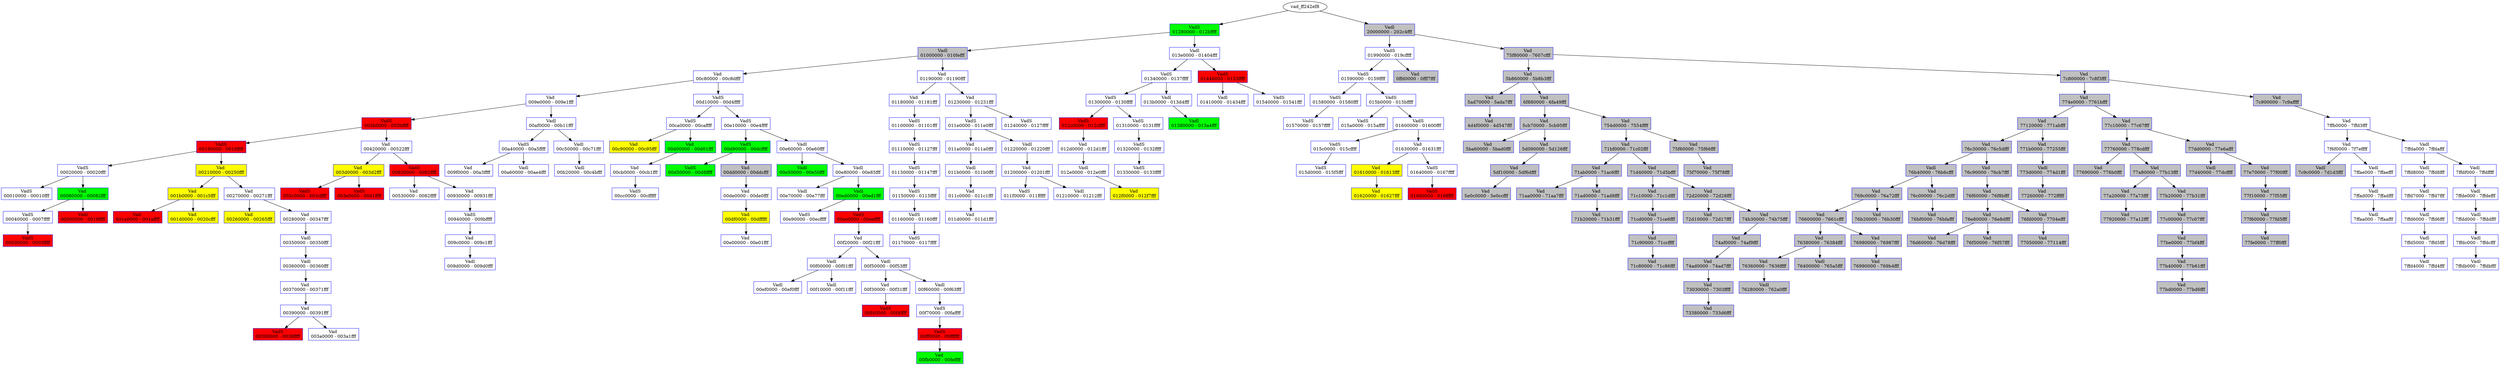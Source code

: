 /* Pid:   1724 */
digraph processtree {
graph [rankdir = "TB"];
vad_ff242ef8 -> vad_ff3701a8
vad_ff3701a8 [label = "{ VadS\n01280000 - 012bffff }"shape = "record" color = "blue" style = "filled" fillcolor = "green"];
vad_ff3701a8 -> vad_ff25bcf8
vad_ff25bcf8 [label = "{ Vadl\n01000000 - 010fefff }"shape = "record" color = "blue" style = "filled" fillcolor = "gray"];
vad_ff25bcf8 -> vad_ff394218
vad_ff394218 [label = "{ Vad \n00c80000 - 00c8dfff }"shape = "record" color = "blue" style = "filled" fillcolor = "white"];
vad_ff394218 -> vad_ff220840
vad_ff220840 [label = "{ Vad \n009e0000 - 009e1fff }"shape = "record" color = "blue" style = "filled" fillcolor = "white"];
vad_ff220840 -> vad_ff2286c8
vad_ff2286c8 [label = "{ VadS\n003b0000 - 003bffff }"shape = "record" color = "blue" style = "filled" fillcolor = "red"];
vad_ff2286c8 -> vad_ff277d88
vad_ff277d88 [label = "{ VadS\n00190000 - 0019ffff }"shape = "record" color = "blue" style = "filled" fillcolor = "red"];
vad_ff277d88 -> vad_ff1493f0
vad_ff1493f0 [label = "{ VadS\n00020000 - 00020fff }"shape = "record" color = "blue" style = "filled" fillcolor = "white"];
vad_ff1493f0 -> vad_ff1e7860
vad_ff1e7860 [label = "{ VadS\n00010000 - 00010fff }"shape = "record" color = "blue" style = "filled" fillcolor = "white"];
vad_ff1493f0 -> vad_80ffeea0
vad_80ffeea0 [label = "{ Vad \n00080000 - 00082fff }"shape = "record" color = "blue" style = "filled" fillcolor = "green"];
vad_80ffeea0 -> vad_ff39c1e8
vad_ff39c1e8 [label = "{ VadS\n00040000 - 0007ffff }"shape = "record" color = "blue" style = "filled" fillcolor = "white"];
vad_ff39c1e8 -> vad_ff14a040
vad_ff14a040 [label = "{ VadS\n00030000 - 0003ffff }"shape = "record" color = "blue" style = "filled" fillcolor = "red"];
vad_80ffeea0 -> vad_ff2816f0
vad_ff2816f0 [label = "{ Vadl\n00090000 - 0018ffff }"shape = "record" color = "blue" style = "filled" fillcolor = "red"];
vad_ff277d88 -> vad_80f077b8
vad_80f077b8 [label = "{ Vad \n00210000 - 00250fff }"shape = "record" color = "blue" style = "filled" fillcolor = "yellow"];
vad_80f077b8 -> vad_ff1db5c0
vad_ff1db5c0 [label = "{ Vad \n001b0000 - 001c5fff }"shape = "record" color = "blue" style = "filled" fillcolor = "yellow"];
vad_ff1db5c0 -> vad_ff1344e0
vad_ff1344e0 [label = "{ Vad \n001a0000 - 001affff }"shape = "record" color = "blue" style = "filled" fillcolor = "red"];
vad_ff1db5c0 -> vad_ff23fb80
vad_ff23fb80 [label = "{ Vad \n001d0000 - 0020cfff }"shape = "record" color = "blue" style = "filled" fillcolor = "yellow"];
vad_80f077b8 -> vad_ff13a818
vad_ff13a818 [label = "{ Vad \n00270000 - 00271fff }"shape = "record" color = "blue" style = "filled" fillcolor = "white"];
vad_ff13a818 -> vad_ff3925a0
vad_ff3925a0 [label = "{ Vad \n00260000 - 00265fff }"shape = "record" color = "blue" style = "filled" fillcolor = "yellow"];
vad_ff13a818 -> vad_80fbb268
vad_80fbb268 [label = "{ Vad \n00280000 - 00347fff }"shape = "record" color = "blue" style = "filled" fillcolor = "white"];
vad_80fbb268 -> vad_ff24a4f0
vad_ff24a4f0 [label = "{ Vadl\n00350000 - 00350fff }"shape = "record" color = "blue" style = "filled" fillcolor = "white"];
vad_ff24a4f0 -> vad_ff91d5a0
vad_ff91d5a0 [label = "{ Vadl\n00360000 - 00360fff }"shape = "record" color = "blue" style = "filled" fillcolor = "white"];
vad_ff91d5a0 -> vad_80f09548
vad_80f09548 [label = "{ Vad \n00370000 - 00371fff }"shape = "record" color = "blue" style = "filled" fillcolor = "white"];
vad_80f09548 -> vad_ff221068
vad_ff221068 [label = "{ Vad \n00390000 - 00391fff }"shape = "record" color = "blue" style = "filled" fillcolor = "white"];
vad_ff221068 -> vad_ff1f5c68
vad_ff1f5c68 [label = "{ VadS\n00380000 - 0038ffff }"shape = "record" color = "blue" style = "filled" fillcolor = "red"];
vad_ff221068 -> vad_ff3a90a8
vad_ff3a90a8 [label = "{ Vad \n003a0000 - 003a1fff }"shape = "record" color = "blue" style = "filled" fillcolor = "white"];
vad_ff2286c8 -> vad_ff25f4a8
vad_ff25f4a8 [label = "{ Vad \n00420000 - 00522fff }"shape = "record" color = "blue" style = "filled" fillcolor = "white"];
vad_ff25f4a8 -> vad_ff150288
vad_ff150288 [label = "{ Vad \n003d0000 - 003d2fff }"shape = "record" color = "blue" style = "filled" fillcolor = "yellow"];
vad_ff150288 -> vad_ff2286a8
vad_ff2286a8 [label = "{ VadS\n003c0000 - 003cffff }"shape = "record" color = "blue" style = "filled" fillcolor = "red"];
vad_ff150288 -> vad_ff1f5c88
vad_ff1f5c88 [label = "{ VadS\n003e0000 - 0041ffff }"shape = "record" color = "blue" style = "filled" fillcolor = "red"];
vad_ff25f4a8 -> vad_ff26fda0
vad_ff26fda0 [label = "{ VadS\n00830000 - 0092ffff }"shape = "record" color = "blue" style = "filled" fillcolor = "red"];
vad_ff26fda0 -> vad_ff139350
vad_ff139350 [label = "{ Vad \n00530000 - 0082ffff }"shape = "record" color = "blue" style = "filled" fillcolor = "white"];
vad_ff26fda0 -> vad_ff272640
vad_ff272640 [label = "{ Vad \n00930000 - 00931fff }"shape = "record" color = "blue" style = "filled" fillcolor = "white"];
vad_ff272640 -> vad_ff26fd80
vad_ff26fd80 [label = "{ VadS\n00940000 - 009bffff }"shape = "record" color = "blue" style = "filled" fillcolor = "white"];
vad_ff26fd80 -> vad_ff233c00
vad_ff233c00 [label = "{ Vad \n009c0000 - 009c1fff }"shape = "record" color = "blue" style = "filled" fillcolor = "white"];
vad_ff233c00 -> vad_81026fc8
vad_81026fc8 [label = "{ Vadl\n009d0000 - 009d0fff }"shape = "record" color = "blue" style = "filled" fillcolor = "white"];
vad_ff220840 -> vad_ff370670
vad_ff370670 [label = "{ Vadl\n00af0000 - 00b11fff }"shape = "record" color = "blue" style = "filled" fillcolor = "white"];
vad_ff370670 -> vad_ff157180
vad_ff157180 [label = "{ VadS\n00a40000 - 00a5ffff }"shape = "record" color = "blue" style = "filled" fillcolor = "white"];
vad_ff157180 -> vad_ff3aa0b0
vad_ff3aa0b0 [label = "{ Vad \n009f0000 - 00a3ffff }"shape = "record" color = "blue" style = "filled" fillcolor = "white"];
vad_ff157180 -> vad_80fa8208
vad_80fa8208 [label = "{ Vadl\n00a60000 - 00ae4fff }"shape = "record" color = "blue" style = "filled" fillcolor = "white"];
vad_ff370670 -> vad_ff3ae1f8
vad_ff3ae1f8 [label = "{ Vadl\n00c50000 - 00c71fff }"shape = "record" color = "blue" style = "filled" fillcolor = "white"];
vad_ff3ae1f8 -> vad_ff23a220
vad_ff23a220 [label = "{ Vadl\n00b20000 - 00c4bfff }"shape = "record" color = "blue" style = "filled" fillcolor = "white"];
vad_ff394218 -> vad_ff2a3ae8
vad_ff2a3ae8 [label = "{ VadS\n00d10000 - 00d4ffff }"shape = "record" color = "blue" style = "filled" fillcolor = "white"];
vad_ff2a3ae8 -> vad_80fbe0f0
vad_80fbe0f0 [label = "{ VadS\n00ca0000 - 00caffff }"shape = "record" color = "blue" style = "filled" fillcolor = "white"];
vad_80fbe0f0 -> vad_ff264548
vad_ff264548 [label = "{ Vad \n00c90000 - 00c95fff }"shape = "record" color = "blue" style = "filled" fillcolor = "yellow"];
vad_80fbe0f0 -> vad_ff208848
vad_ff208848 [label = "{ Vad \n00d00000 - 00d01fff }"shape = "record" color = "blue" style = "filled" fillcolor = "green"];
vad_ff208848 -> vad_ff221208
vad_ff221208 [label = "{ Vad \n00cb0000 - 00cb1fff }"shape = "record" color = "blue" style = "filled" fillcolor = "white"];
vad_ff221208 -> vad_ff161c28
vad_ff161c28 [label = "{ VadS\n00cc0000 - 00cfffff }"shape = "record" color = "blue" style = "filled" fillcolor = "white"];
vad_ff2a3ae8 -> vad_81022f48
vad_81022f48 [label = "{ VadS\n00e10000 - 00e4ffff }"shape = "record" color = "blue" style = "filled" fillcolor = "white"];
vad_81022f48 -> vad_81022f28
vad_81022f28 [label = "{ VadS\n00d90000 - 00dcffff }"shape = "record" color = "blue" style = "filled" fillcolor = "green"];
vad_81022f28 -> vad_ff1fb390
vad_ff1fb390 [label = "{ VadS\n00d50000 - 00d8ffff }"shape = "record" color = "blue" style = "filled" fillcolor = "green"];
vad_81022f28 -> vad_80f4e0d0
vad_80f4e0d0 [label = "{ Vad \n00dd0000 - 00ddcfff }"shape = "record" color = "blue" style = "filled" fillcolor = "gray"];
vad_80f4e0d0 -> vad_ff20ba88
vad_ff20ba88 [label = "{ Vad \n00de0000 - 00de0fff }"shape = "record" color = "blue" style = "filled" fillcolor = "white"];
vad_ff20ba88 -> vad_ff23e008
vad_ff23e008 [label = "{ Vad \n00df0000 - 00dfffff }"shape = "record" color = "blue" style = "filled" fillcolor = "yellow"];
vad_ff23e008 -> vad_80f97198
vad_80f97198 [label = "{ Vad \n00e00000 - 00e01fff }"shape = "record" color = "blue" style = "filled" fillcolor = "white"];
vad_81022f48 -> vad_ff25d738
vad_ff25d738 [label = "{ Vadl\n00e60000 - 00e60fff }"shape = "record" color = "blue" style = "filled" fillcolor = "white"];
vad_ff25d738 -> vad_ff247640
vad_ff247640 [label = "{ Vadl\n00e50000 - 00e50fff }"shape = "record" color = "blue" style = "filled" fillcolor = "green"];
vad_ff25d738 -> vad_ff256310
vad_ff256310 [label = "{ Vadl\n00e80000 - 00e85fff }"shape = "record" color = "blue" style = "filled" fillcolor = "white"];
vad_ff256310 -> vad_ff264a68
vad_ff264a68 [label = "{ Vadl\n00e70000 - 00e77fff }"shape = "record" color = "blue" style = "filled" fillcolor = "white"];
vad_ff256310 -> vad_ff2228f8
vad_ff2228f8 [label = "{ Vadl\n00ed0000 - 00ed1fff }"shape = "record" color = "blue" style = "filled" fillcolor = "green"];
vad_ff2228f8 -> vad_80ffdc20
vad_80ffdc20 [label = "{ VadS\n00e90000 - 00ecffff }"shape = "record" color = "blue" style = "filled" fillcolor = "white"];
vad_ff2228f8 -> vad_80fd2c98
vad_80fd2c98 [label = "{ VadS\n00ee0000 - 00eeffff }"shape = "record" color = "blue" style = "filled" fillcolor = "red"];
vad_80fd2c98 -> vad_ff23b3b0
vad_ff23b3b0 [label = "{ Vad \n00f20000 - 00f21fff }"shape = "record" color = "blue" style = "filled" fillcolor = "white"];
vad_ff23b3b0 -> vad_ff377d20
vad_ff377d20 [label = "{ Vadl\n00f00000 - 00f01fff }"shape = "record" color = "blue" style = "filled" fillcolor = "white"];
vad_ff377d20 -> vad_80f5fe38
vad_80f5fe38 [label = "{ Vadl\n00ef0000 - 00ef0fff }"shape = "record" color = "blue" style = "filled" fillcolor = "white"];
vad_ff377d20 -> vad_80f072e8
vad_80f072e8 [label = "{ Vadl\n00f10000 - 00f11fff }"shape = "record" color = "blue" style = "filled" fillcolor = "white"];
vad_ff23b3b0 -> vad_ff27cc78
vad_ff27cc78 [label = "{ Vadl\n00f50000 - 00f53fff }"shape = "record" color = "blue" style = "filled" fillcolor = "white"];
vad_ff27cc78 -> vad_ff224570
vad_ff224570 [label = "{ Vad \n00f30000 - 00f31fff }"shape = "record" color = "blue" style = "filled" fillcolor = "white"];
vad_ff224570 -> vad_ff274098
vad_ff274098 [label = "{ VadS\n00f40000 - 00f4ffff }"shape = "record" color = "blue" style = "filled" fillcolor = "red"];
vad_ff27cc78 -> vad_ff2722a8
vad_ff2722a8 [label = "{ Vadl\n00f60000 - 00f63fff }"shape = "record" color = "blue" style = "filled" fillcolor = "white"];
vad_ff2722a8 -> vad_ff22b938
vad_ff22b938 [label = "{ VadS\n00f70000 - 00faffff }"shape = "record" color = "blue" style = "filled" fillcolor = "white"];
vad_ff22b938 -> vad_80faa840
vad_80faa840 [label = "{ VadS\n00ff0000 - 00ffffff }"shape = "record" color = "blue" style = "filled" fillcolor = "red"];
vad_80faa840 -> vad_ff13bc20
vad_ff13bc20 [label = "{ Vad \n00fb0000 - 00feffff }"shape = "record" color = "blue" style = "filled" fillcolor = "green"];
vad_ff25bcf8 -> vad_ff392600
vad_ff392600 [label = "{ Vad \n01190000 - 01190fff }"shape = "record" color = "blue" style = "filled" fillcolor = "white"];
vad_ff392600 -> vad_ff226748
vad_ff226748 [label = "{ Vad \n01180000 - 01181fff }"shape = "record" color = "blue" style = "filled" fillcolor = "white"];
vad_ff226748 -> vad_ff2244e0
vad_ff2244e0 [label = "{ VadS\n01100000 - 01101fff }"shape = "record" color = "blue" style = "filled" fillcolor = "white"];
vad_ff2244e0 -> vad_ff121b68
vad_ff121b68 [label = "{ VadS\n01110000 - 01127fff }"shape = "record" color = "blue" style = "filled" fillcolor = "white"];
vad_ff121b68 -> vad_80f9d1d8
vad_80f9d1d8 [label = "{ VadS\n01130000 - 01147fff }"shape = "record" color = "blue" style = "filled" fillcolor = "white"];
vad_80f9d1d8 -> vad_80f000a8
vad_80f000a8 [label = "{ VadS\n01150000 - 0115ffff }"shape = "record" color = "blue" style = "filled" fillcolor = "white"];
vad_80f000a8 -> vad_80ff7c08
vad_80ff7c08 [label = "{ VadS\n01160000 - 01160fff }"shape = "record" color = "blue" style = "filled" fillcolor = "white"];
vad_80ff7c08 -> vad_80f00ea8
vad_80f00ea8 [label = "{ VadS\n01170000 - 0117ffff }"shape = "record" color = "blue" style = "filled" fillcolor = "white"];
vad_ff392600 -> vad_ff136b28
vad_ff136b28 [label = "{ Vad \n01230000 - 01231fff }"shape = "record" color = "blue" style = "filled" fillcolor = "white"];
vad_ff136b28 -> vad_ff3b7070
vad_ff3b7070 [label = "{ VadS\n011e0000 - 011e0fff }"shape = "record" color = "blue" style = "filled" fillcolor = "white"];
vad_ff3b7070 -> vad_ff29bb98
vad_ff29bb98 [label = "{ Vad \n011a0000 - 011a0fff }"shape = "record" color = "blue" style = "filled" fillcolor = "white"];
vad_ff29bb98 -> vad_ff212a18
vad_ff212a18 [label = "{ Vadl\n011b0000 - 011b0fff }"shape = "record" color = "blue" style = "filled" fillcolor = "white"];
vad_ff212a18 -> vad_80f16178
vad_80f16178 [label = "{ Vad \n011c0000 - 011c1fff }"shape = "record" color = "blue" style = "filled" fillcolor = "white"];
vad_80f16178 -> vad_80f99158
vad_80f99158 [label = "{ Vad \n011d0000 - 011d1fff }"shape = "record" color = "blue" style = "filled" fillcolor = "white"];
vad_ff3b7070 -> vad_ff272878
vad_ff272878 [label = "{ Vadl\n01220000 - 01220fff }"shape = "record" color = "blue" style = "filled" fillcolor = "white"];
vad_ff272878 -> vad_80fe3248
vad_80fe3248 [label = "{ Vad \n01200000 - 01201fff }"shape = "record" color = "blue" style = "filled" fillcolor = "white"];
vad_80fe3248 -> vad_80fbe978
vad_80fbe978 [label = "{ VadS\n011f0000 - 011fffff }"shape = "record" color = "blue" style = "filled" fillcolor = "white"];
vad_80fe3248 -> vad_80f1aee8
vad_80f1aee8 [label = "{ Vadl\n01210000 - 01212fff }"shape = "record" color = "blue" style = "filled" fillcolor = "white"];
vad_ff136b28 -> vad_ff36b108
vad_ff36b108 [label = "{ VadS\n01240000 - 0127ffff }"shape = "record" color = "blue" style = "filled" fillcolor = "white"];
vad_ff3701a8 -> vad_80fba540
vad_80fba540 [label = "{ Vadl\n013e0000 - 01404fff }"shape = "record" color = "blue" style = "filled" fillcolor = "white"];
vad_80fba540 -> vad_80ffda08
vad_80ffda08 [label = "{ VadS\n01340000 - 0137ffff }"shape = "record" color = "blue" style = "filled" fillcolor = "white"];
vad_80ffda08 -> vad_ff3971a8
vad_ff3971a8 [label = "{ VadS\n01300000 - 0130ffff }"shape = "record" color = "blue" style = "filled" fillcolor = "white"];
vad_ff3971a8 -> vad_80fdd1b0
vad_80fdd1b0 [label = "{ VadS\n012c0000 - 012cffff }"shape = "record" color = "blue" style = "filled" fillcolor = "red"];
vad_80fdd1b0 -> vad_ff385e48
vad_ff385e48 [label = "{ Vad \n012d0000 - 012d1fff }"shape = "record" color = "blue" style = "filled" fillcolor = "white"];
vad_ff385e48 -> vad_ff3a51a8
vad_ff3a51a8 [label = "{ Vadl\n012e0000 - 012e0fff }"shape = "record" color = "blue" style = "filled" fillcolor = "white"];
vad_ff3a51a8 -> vad_ff2816c0
vad_ff2816c0 [label = "{ Vad \n012f0000 - 012f7fff }"shape = "record" color = "blue" style = "filled" fillcolor = "yellow"];
vad_ff3971a8 -> vad_ff224480
vad_ff224480 [label = "{ VadS\n01310000 - 0131ffff }"shape = "record" color = "blue" style = "filled" fillcolor = "white"];
vad_ff224480 -> vad_8105a250
vad_8105a250 [label = "{ VadS\n01320000 - 0132ffff }"shape = "record" color = "blue" style = "filled" fillcolor = "white"];
vad_8105a250 -> vad_ff157f38
vad_ff157f38 [label = "{ VadS\n01330000 - 0133ffff }"shape = "record" color = "blue" style = "filled" fillcolor = "white"];
vad_80ffda08 -> vad_ff2682f0
vad_ff2682f0 [label = "{ Vadl\n013b0000 - 013d4fff }"shape = "record" color = "blue" style = "filled" fillcolor = "white"];
vad_ff2682f0 -> vad_ff2682b0
vad_ff2682b0 [label = "{ Vadl\n01380000 - 013a4fff }"shape = "record" color = "blue" style = "filled" fillcolor = "green"];
vad_80fba540 -> vad_80f71dd0
vad_80f71dd0 [label = "{ VadS\n01440000 - 0153ffff }"shape = "record" color = "blue" style = "filled" fillcolor = "red"];
vad_80f71dd0 -> vad_ff272838
vad_ff272838 [label = "{ Vadl\n01410000 - 01434fff }"shape = "record" color = "blue" style = "filled" fillcolor = "white"];
vad_80f71dd0 -> vad_ff2a6040
vad_ff2a6040 [label = "{ VadS\n01540000 - 01541fff }"shape = "record" color = "blue" style = "filled" fillcolor = "white"];
vad_ff242ef8 -> vad_ff25daf8
vad_ff25daf8 [label = "{ Vadl\n20000000 - 202c4fff }"shape = "record" color = "blue" style = "filled" fillcolor = "gray"];
vad_ff25daf8 -> vad_80f73b00
vad_80f73b00 [label = "{ VadS\n01990000 - 019cffff }"shape = "record" color = "blue" style = "filled" fillcolor = "white"];
vad_80f73b00 -> vad_80efe758
vad_80efe758 [label = "{ VadS\n01590000 - 0159ffff }"shape = "record" color = "blue" style = "filled" fillcolor = "white"];
vad_80efe758 -> vad_80f04a58
vad_80f04a58 [label = "{ VadS\n01580000 - 01580fff }"shape = "record" color = "blue" style = "filled" fillcolor = "white"];
vad_80f04a58 -> vad_80f28130
vad_80f28130 [label = "{ VadS\n01570000 - 0157ffff }"shape = "record" color = "blue" style = "filled" fillcolor = "white"];
vad_80efe758 -> vad_ff125440
vad_ff125440 [label = "{ VadS\n015b0000 - 015bffff }"shape = "record" color = "blue" style = "filled" fillcolor = "white"];
vad_ff125440 -> vad_81004ac0
vad_81004ac0 [label = "{ VadS\n015a0000 - 015affff }"shape = "record" color = "blue" style = "filled" fillcolor = "white"];
vad_ff125440 -> vad_ff38cad0
vad_ff38cad0 [label = "{ VadS\n01600000 - 01600fff }"shape = "record" color = "blue" style = "filled" fillcolor = "white"];
vad_ff38cad0 -> vad_ff399df0
vad_ff399df0 [label = "{ VadS\n015c0000 - 015cffff }"shape = "record" color = "blue" style = "filled" fillcolor = "white"];
vad_ff399df0 -> vad_80f607e8
vad_80f607e8 [label = "{ VadS\n015d0000 - 015f5fff }"shape = "record" color = "blue" style = "filled" fillcolor = "white"];
vad_ff38cad0 -> vad_ff286528
vad_ff286528 [label = "{ Vad \n01630000 - 01631fff }"shape = "record" color = "blue" style = "filled" fillcolor = "white"];
vad_ff286528 -> vad_80f61b38
vad_80f61b38 [label = "{ Vad \n01610000 - 01613fff }"shape = "record" color = "blue" style = "filled" fillcolor = "yellow"];
vad_80f61b38 -> vad_80f61b08
vad_80f61b08 [label = "{ Vad \n01620000 - 01627fff }"shape = "record" color = "blue" style = "filled" fillcolor = "yellow"];
vad_ff286528 -> vad_80f1a178
vad_80f1a178 [label = "{ VadS\n01640000 - 0167ffff }"shape = "record" color = "blue" style = "filled" fillcolor = "white"];
vad_80f1a178 -> vad_ff392840
vad_ff392840 [label = "{ VadS\n01680000 - 016fffff }"shape = "record" color = "blue" style = "filled" fillcolor = "red"];
vad_80f73b00 -> vad_80f61ad8
vad_80f61ad8 [label = "{ Vad \n0ffd0000 - 0fff7fff }"shape = "record" color = "blue" style = "filled" fillcolor = "gray"];
vad_ff25daf8 -> vad_80f02398
vad_80f02398 [label = "{ Vad \n75f80000 - 7607cfff }"shape = "record" color = "blue" style = "filled" fillcolor = "gray"];
vad_80f02398 -> vad_ff238548
vad_ff238548 [label = "{ Vad \n5b860000 - 5b8b3fff }"shape = "record" color = "blue" style = "filled" fillcolor = "gray"];
vad_ff238548 -> vad_ff3b08c0
vad_ff3b08c0 [label = "{ Vad \n5ad70000 - 5ada7fff }"shape = "record" color = "blue" style = "filled" fillcolor = "gray"];
vad_ff3b08c0 -> vad_80f98090
vad_80f98090 [label = "{ Vad \n4d4f0000 - 4d547fff }"shape = "record" color = "blue" style = "filled" fillcolor = "gray"];
vad_ff238548 -> vad_ff24d6e0
vad_ff24d6e0 [label = "{ Vad \n6f880000 - 6fa49fff }"shape = "record" color = "blue" style = "filled" fillcolor = "gray"];
vad_ff24d6e0 -> vad_ff150258
vad_ff150258 [label = "{ Vad \n5cb70000 - 5cb95fff }"shape = "record" color = "blue" style = "filled" fillcolor = "gray"];
vad_ff150258 -> vad_ff153188
vad_ff153188 [label = "{ Vad \n5ba60000 - 5bad0fff }"shape = "record" color = "blue" style = "filled" fillcolor = "gray"];
vad_ff150258 -> vad_ff23aa80
vad_ff23aa80 [label = "{ Vad \n5d090000 - 5d126fff }"shape = "record" color = "blue" style = "filled" fillcolor = "gray"];
vad_ff23aa80 -> vad_ff285d48
vad_ff285d48 [label = "{ Vad \n5df10000 - 5df6dfff }"shape = "record" color = "blue" style = "filled" fillcolor = "gray"];
vad_ff285d48 -> vad_80f75d60
vad_80f75d60 [label = "{ Vad \n5e0c0000 - 5e0ccfff }"shape = "record" color = "blue" style = "filled" fillcolor = "gray"];
vad_ff24d6e0 -> vad_80f01a48
vad_80f01a48 [label = "{ Vad \n754d0000 - 7554ffff }"shape = "record" color = "blue" style = "filled" fillcolor = "gray"];
vad_80f01a48 -> vad_ff2994f8
vad_ff2994f8 [label = "{ Vad \n71bf0000 - 71c02fff }"shape = "record" color = "blue" style = "filled" fillcolor = "gray"];
vad_ff2994f8 -> vad_ff281da0
vad_ff281da0 [label = "{ Vad \n71ab0000 - 71ac6fff }"shape = "record" color = "blue" style = "filled" fillcolor = "gray"];
vad_ff281da0 -> vad_80f76ae8
vad_80f76ae8 [label = "{ Vad \n71aa0000 - 71aa7fff }"shape = "record" color = "blue" style = "filled" fillcolor = "gray"];
vad_ff281da0 -> vad_ff29edd8
vad_ff29edd8 [label = "{ Vad \n71ad0000 - 71ad8fff }"shape = "record" color = "blue" style = "filled" fillcolor = "gray"];
vad_ff29edd8 -> vad_ff291978
vad_ff291978 [label = "{ Vad \n71b20000 - 71b31fff }"shape = "record" color = "blue" style = "filled" fillcolor = "gray"];
vad_ff2994f8 -> vad_ff2687d8
vad_ff2687d8 [label = "{ Vad \n71d40000 - 71d5bfff }"shape = "record" color = "blue" style = "filled" fillcolor = "gray"];
vad_ff2687d8 -> vad_80f52de8
vad_80f52de8 [label = "{ Vad \n71c10000 - 71c1dfff }"shape = "record" color = "blue" style = "filled" fillcolor = "gray"];
vad_80f52de8 -> vad_ff1391b0
vad_ff1391b0 [label = "{ Vad \n71cd0000 - 71ce6fff }"shape = "record" color = "blue" style = "filled" fillcolor = "gray"];
vad_ff1391b0 -> vad_ff3c8338
vad_ff3c8338 [label = "{ Vad \n71c90000 - 71ccffff }"shape = "record" color = "blue" style = "filled" fillcolor = "gray"];
vad_ff3c8338 -> vad_80f03e80
vad_80f03e80 [label = "{ Vad \n71c80000 - 71c86fff }"shape = "record" color = "blue" style = "filled" fillcolor = "gray"];
vad_ff2687d8 -> vad_80fb3360
vad_80fb3360 [label = "{ Vad \n72d20000 - 72d28fff }"shape = "record" color = "blue" style = "filled" fillcolor = "gray"];
vad_80fb3360 -> vad_ff2127e8
vad_ff2127e8 [label = "{ Vad \n72d10000 - 72d17fff }"shape = "record" color = "blue" style = "filled" fillcolor = "gray"];
vad_80fb3360 -> vad_ff1e6c58
vad_ff1e6c58 [label = "{ Vad \n74b30000 - 74b75fff }"shape = "record" color = "blue" style = "filled" fillcolor = "gray"];
vad_ff1e6c58 -> vad_80f61378
vad_80f61378 [label = "{ Vad \n74af0000 - 74af9fff }"shape = "record" color = "blue" style = "filled" fillcolor = "gray"];
vad_80f61378 -> vad_80f17a90
vad_80f17a90 [label = "{ Vad \n74ad0000 - 74ad7fff }"shape = "record" color = "blue" style = "filled" fillcolor = "gray"];
vad_80f17a90 -> vad_80f73fd8
vad_80f73fd8 [label = "{ Vad \n73030000 - 7303ffff }"shape = "record" color = "blue" style = "filled" fillcolor = "gray"];
vad_80f73fd8 -> vad_ff3a4f08
vad_ff3a4f08 [label = "{ Vad \n73380000 - 733d6fff }"shape = "record" color = "blue" style = "filled" fillcolor = "gray"];
vad_80f01a48 -> vad_80f2f0b0
vad_80f2f0b0 [label = "{ Vad \n75f60000 - 75f66fff }"shape = "record" color = "blue" style = "filled" fillcolor = "gray"];
vad_80f2f0b0 -> vad_80f5f858
vad_80f5f858 [label = "{ Vad \n75f70000 - 75f78fff }"shape = "record" color = "blue" style = "filled" fillcolor = "gray"];
vad_80f02398 -> vad_ff158318
vad_ff158318 [label = "{ Vad \n7c800000 - 7c8f3fff }"shape = "record" color = "blue" style = "filled" fillcolor = "gray"];
vad_ff158318 -> vad_ff158708
vad_ff158708 [label = "{ Vad \n774e0000 - 7761bfff }"shape = "record" color = "blue" style = "filled" fillcolor = "gray"];
vad_ff158708 -> vad_ff275fa8
vad_ff275fa8 [label = "{ Vad \n77120000 - 771abfff }"shape = "record" color = "blue" style = "filled" fillcolor = "gray"];
vad_ff275fa8 -> vad_ff261be8
vad_ff261be8 [label = "{ Vad \n76c30000 - 76c5dfff }"shape = "record" color = "blue" style = "filled" fillcolor = "gray"];
vad_ff261be8 -> vad_ff3b3808
vad_ff3b3808 [label = "{ Vadl\n76b40000 - 76b6cfff }"shape = "record" color = "blue" style = "filled" fillcolor = "gray"];
vad_ff3b3808 -> vad_ff388a80
vad_ff388a80 [label = "{ Vad \n769c0000 - 76a72fff }"shape = "record" color = "blue" style = "filled" fillcolor = "gray"];
vad_ff388a80 -> vad_ff1531c0
vad_ff1531c0 [label = "{ Vad \n76600000 - 7661cfff }"shape = "record" color = "blue" style = "filled" fillcolor = "gray"];
vad_ff1531c0 -> vad_ff385c00
vad_ff385c00 [label = "{ Vad \n76380000 - 76384fff }"shape = "record" color = "blue" style = "filled" fillcolor = "gray"];
vad_ff385c00 -> vad_ff29ed50
vad_ff29ed50 [label = "{ Vad \n76360000 - 7636ffff }"shape = "record" color = "blue" style = "filled" fillcolor = "gray"];
vad_ff29ed50 -> vad_80fe3148
vad_80fe3148 [label = "{ Vadl\n76280000 - 762a0fff }"shape = "record" color = "blue" style = "filled" fillcolor = "gray"];
vad_ff385c00 -> vad_ff125b70
vad_ff125b70 [label = "{ Vadl\n76400000 - 765a5fff }"shape = "record" color = "blue" style = "filled" fillcolor = "gray"];
vad_ff1531c0 -> vad_81023ae0
vad_81023ae0 [label = "{ Vad \n76980000 - 76987fff }"shape = "record" color = "blue" style = "filled" fillcolor = "gray"];
vad_81023ae0 -> vad_ff261c18
vad_ff261c18 [label = "{ Vad \n76990000 - 769b4fff }"shape = "record" color = "blue" style = "filled" fillcolor = "gray"];
vad_ff388a80 -> vad_ff2423b0
vad_ff2423b0 [label = "{ Vad \n76b20000 - 76b30fff }"shape = "record" color = "blue" style = "filled" fillcolor = "gray"];
vad_ff3b3808 -> vad_80f4e100
vad_80f4e100 [label = "{ Vad \n76c00000 - 76c2dfff }"shape = "record" color = "blue" style = "filled" fillcolor = "gray"];
vad_80f4e100 -> vad_80f173f8
vad_80f173f8 [label = "{ Vad \n76bf0000 - 76bfafff }"shape = "record" color = "blue" style = "filled" fillcolor = "gray"];
vad_ff261be8 -> vad_ff2617c0
vad_ff2617c0 [label = "{ Vad \n76c90000 - 76cb7fff }"shape = "record" color = "blue" style = "filled" fillcolor = "gray"];
vad_ff2617c0 -> vad_ff2822b8
vad_ff2822b8 [label = "{ Vad \n76f60000 - 76f8bfff }"shape = "record" color = "blue" style = "filled" fillcolor = "gray"];
vad_ff2822b8 -> vad_ff276988
vad_ff276988 [label = "{ Vad \n76e80000 - 76e8dfff }"shape = "record" color = "blue" style = "filled" fillcolor = "gray"];
vad_ff276988 -> vad_ff224540
vad_ff224540 [label = "{ Vad \n76d60000 - 76d78fff }"shape = "record" color = "blue" style = "filled" fillcolor = "gray"];
vad_ff276988 -> vad_ff29a168
vad_ff29a168 [label = "{ Vad \n76f50000 - 76f57fff }"shape = "record" color = "blue" style = "filled" fillcolor = "gray"];
vad_ff2822b8 -> vad_ff382a68
vad_ff382a68 [label = "{ Vad \n76fd0000 - 7704efff }"shape = "record" color = "blue" style = "filled" fillcolor = "gray"];
vad_ff382a68 -> vad_ff22fde8
vad_ff22fde8 [label = "{ Vad \n77050000 - 77114fff }"shape = "record" color = "blue" style = "filled" fillcolor = "gray"];
vad_ff275fa8 -> vad_ff221a68
vad_ff221a68 [label = "{ Vad \n771b0000 - 77255fff }"shape = "record" color = "blue" style = "filled" fillcolor = "gray"];
vad_ff221a68 -> vad_80f27a08
vad_80f27a08 [label = "{ Vadl\n773d0000 - 774d1fff }"shape = "record" color = "blue" style = "filled" fillcolor = "gray"];
vad_80f27a08 -> vad_ff224958
vad_ff224958 [label = "{ Vad \n77260000 - 772fffff }"shape = "record" color = "blue" style = "filled" fillcolor = "gray"];
vad_ff158708 -> vad_80f070b0
vad_80f070b0 [label = "{ Vad \n77c10000 - 77c67fff }"shape = "record" color = "blue" style = "filled" fillcolor = "gray"];
vad_80f070b0 -> vad_ff3940a8
vad_ff3940a8 [label = "{ Vad \n77760000 - 778cdfff }"shape = "record" color = "blue" style = "filled" fillcolor = "gray"];
vad_ff3940a8 -> vad_ff26e0a8
vad_ff26e0a8 [label = "{ Vad \n77690000 - 776b0fff }"shape = "record" color = "blue" style = "filled" fillcolor = "gray"];
vad_ff3940a8 -> vad_ff393640
vad_ff393640 [label = "{ Vad \n77a80000 - 77b13fff }"shape = "record" color = "blue" style = "filled" fillcolor = "gray"];
vad_ff393640 -> vad_ff393a68
vad_ff393a68 [label = "{ Vad \n77a20000 - 77a73fff }"shape = "record" color = "blue" style = "filled" fillcolor = "gray"];
vad_ff393a68 -> vad_80f2e7a8
vad_80f2e7a8 [label = "{ Vad \n77920000 - 77a12fff }"shape = "record" color = "blue" style = "filled" fillcolor = "gray"];
vad_ff393640 -> vad_ff149b58
vad_ff149b58 [label = "{ Vad \n77b20000 - 77b31fff }"shape = "record" color = "blue" style = "filled" fillcolor = "gray"];
vad_ff149b58 -> vad_ff221268
vad_ff221268 [label = "{ Vad \n77c00000 - 77c07fff }"shape = "record" color = "blue" style = "filled" fillcolor = "gray"];
vad_ff221268 -> vad_ff235970
vad_ff235970 [label = "{ Vad \n77be0000 - 77bf4fff }"shape = "record" color = "blue" style = "filled" fillcolor = "gray"];
vad_ff235970 -> vad_ff38ed78
vad_ff38ed78 [label = "{ Vad \n77b40000 - 77b61fff }"shape = "record" color = "blue" style = "filled" fillcolor = "gray"];
vad_ff38ed78 -> vad_ff29ec48
vad_ff29ec48 [label = "{ Vad \n77bd0000 - 77bd6fff }"shape = "record" color = "blue" style = "filled" fillcolor = "gray"];
vad_80f070b0 -> vad_81002448
vad_81002448 [label = "{ Vad \n77dd0000 - 77e6afff }"shape = "record" color = "blue" style = "filled" fillcolor = "gray"];
vad_81002448 -> vad_ff1449c0
vad_ff1449c0 [label = "{ Vadl\n77d40000 - 77dcffff }"shape = "record" color = "blue" style = "filled" fillcolor = "gray"];
vad_81002448 -> vad_ff288268
vad_ff288268 [label = "{ Vad \n77e70000 - 77f00fff }"shape = "record" color = "blue" style = "filled" fillcolor = "gray"];
vad_ff288268 -> vad_80f279d8
vad_80f279d8 [label = "{ Vad \n77f10000 - 77f55fff }"shape = "record" color = "blue" style = "filled" fillcolor = "gray"];
vad_80f279d8 -> vad_ff39efd8
vad_ff39efd8 [label = "{ Vad \n77f60000 - 77fd5fff }"shape = "record" color = "blue" style = "filled" fillcolor = "gray"];
vad_ff39efd8 -> vad_ff376c50
vad_ff376c50 [label = "{ Vad \n77fe0000 - 77ff0fff }"shape = "record" color = "blue" style = "filled" fillcolor = "gray"];
vad_ff158318 -> vad_ff13b610
vad_ff13b610 [label = "{ Vad \n7c900000 - 7c9affff }"shape = "record" color = "blue" style = "filled" fillcolor = "gray"];
vad_ff13b610 -> vad_ff153898
vad_ff153898 [label = "{ Vad \n7ffb0000 - 7ffd3fff }"shape = "record" color = "blue" style = "filled" fillcolor = "white"];
vad_ff153898 -> vad_ff14b098
vad_ff14b098 [label = "{ Vad \n7f6f0000 - 7f7effff }"shape = "record" color = "blue" style = "filled" fillcolor = "white"];
vad_ff14b098 -> vad_ff2794d0
vad_ff2794d0 [label = "{ Vadl\n7c9c0000 - 7d1d3fff }"shape = "record" color = "blue" style = "filled" fillcolor = "gray"];
vad_ff14b098 -> vad_ff27c4f0
vad_ff27c4f0 [label = "{ Vadl\n7ffae000 - 7ffaefff }"shape = "record" color = "blue" style = "filled" fillcolor = "white"];
vad_ff27c4f0 -> vad_ff3b3a10
vad_ff3b3a10 [label = "{ Vadl\n7ffad000 - 7ffadfff }"shape = "record" color = "blue" style = "filled" fillcolor = "white"];
vad_ff3b3a10 -> vad_80f19198
vad_80f19198 [label = "{ Vadl\n7ffaa000 - 7ffaafff }"shape = "record" color = "blue" style = "filled" fillcolor = "white"];
vad_ff153898 -> vad_80f2b3b8
vad_80f2b3b8 [label = "{ Vadl\n7ffda000 - 7ffdafff }"shape = "record" color = "blue" style = "filled" fillcolor = "white"];
vad_80f2b3b8 -> vad_ff2544a8
vad_ff2544a8 [label = "{ Vadl\n7ffd8000 - 7ffd8fff }"shape = "record" color = "blue" style = "filled" fillcolor = "white"];
vad_ff2544a8 -> vad_ff38f908
vad_ff38f908 [label = "{ Vadl\n7ffd7000 - 7ffd7fff }"shape = "record" color = "blue" style = "filled" fillcolor = "white"];
vad_ff38f908 -> vad_ff3a0d20
vad_ff3a0d20 [label = "{ Vadl\n7ffd6000 - 7ffd6fff }"shape = "record" color = "blue" style = "filled" fillcolor = "white"];
vad_ff3a0d20 -> vad_8102a548
vad_8102a548 [label = "{ Vadl\n7ffd5000 - 7ffd5fff }"shape = "record" color = "blue" style = "filled" fillcolor = "white"];
vad_8102a548 -> vad_ff206170
vad_ff206170 [label = "{ Vadl\n7ffd4000 - 7ffd4fff }"shape = "record" color = "blue" style = "filled" fillcolor = "white"];
vad_80f2b3b8 -> vad_80f7a5a8
vad_80f7a5a8 [label = "{ Vadl\n7ffdf000 - 7ffdffff }"shape = "record" color = "blue" style = "filled" fillcolor = "white"];
vad_80f7a5a8 -> vad_ff262668
vad_ff262668 [label = "{ Vadl\n7ffde000 - 7ffdefff }"shape = "record" color = "blue" style = "filled" fillcolor = "white"];
vad_ff262668 -> vad_ff243c70
vad_ff243c70 [label = "{ Vadl\n7ffdd000 - 7ffddfff }"shape = "record" color = "blue" style = "filled" fillcolor = "white"];
vad_ff243c70 -> vad_ff228050
vad_ff228050 [label = "{ Vadl\n7ffdc000 - 7ffdcfff }"shape = "record" color = "blue" style = "filled" fillcolor = "white"];
vad_ff228050 -> vad_ff144308
vad_ff144308 [label = "{ Vadl\n7ffdb000 - 7ffdbfff }"shape = "record" color = "blue" style = "filled" fillcolor = "white"];
}
